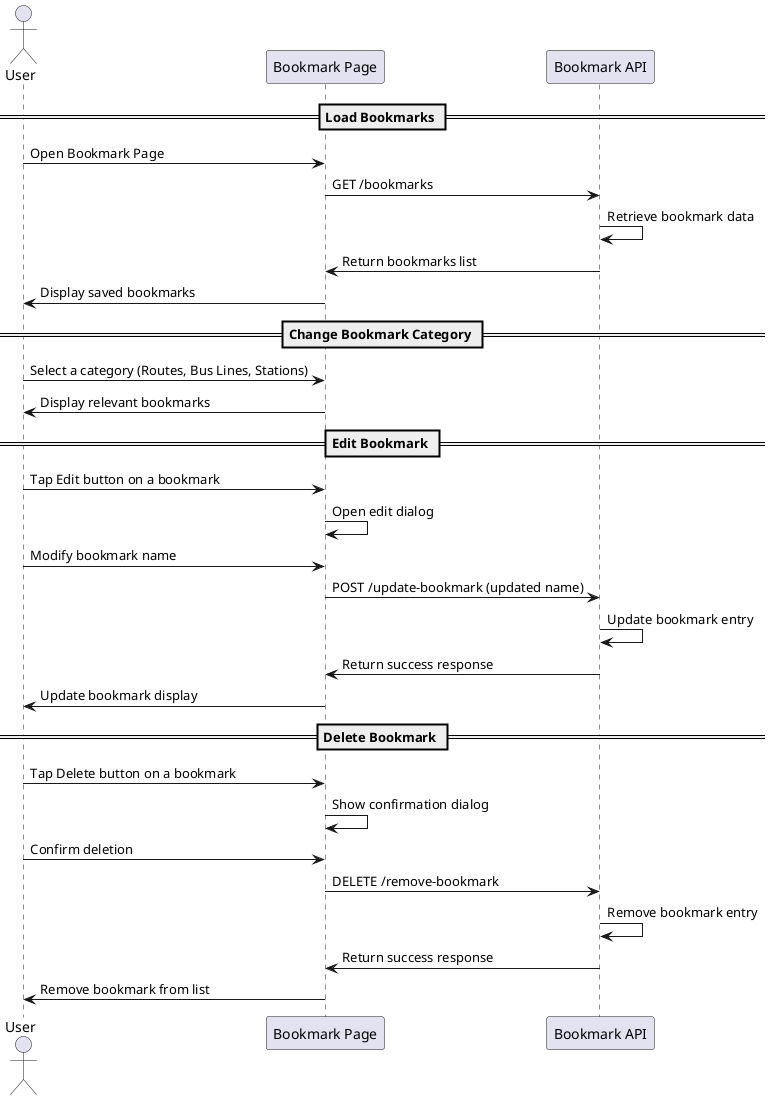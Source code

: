 @startuml bookmark

actor User
participant "Bookmark Page" as UI
participant "Bookmark API" as API

== Load Bookmarks ==
User -> UI: Open Bookmark Page
UI -> API: GET /bookmarks
API -> API: Retrieve bookmark data
API -> UI: Return bookmarks list
UI -> User: Display saved bookmarks

== Change Bookmark Category ==
User -> UI: Select a category (Routes, Bus Lines, Stations)
UI -> User: Display relevant bookmarks

== Edit Bookmark ==
User -> UI: Tap Edit button on a bookmark
UI -> UI: Open edit dialog
User -> UI: Modify bookmark name
UI -> API: POST /update-bookmark (updated name)
API -> API: Update bookmark entry
API -> UI: Return success response
UI -> User: Update bookmark display

== Delete Bookmark ==
User -> UI: Tap Delete button on a bookmark
UI -> UI: Show confirmation dialog
User -> UI: Confirm deletion
UI -> API: DELETE /remove-bookmark
API -> API: Remove bookmark entry
API -> UI: Return success response
UI -> User: Remove bookmark from list


@enduml
